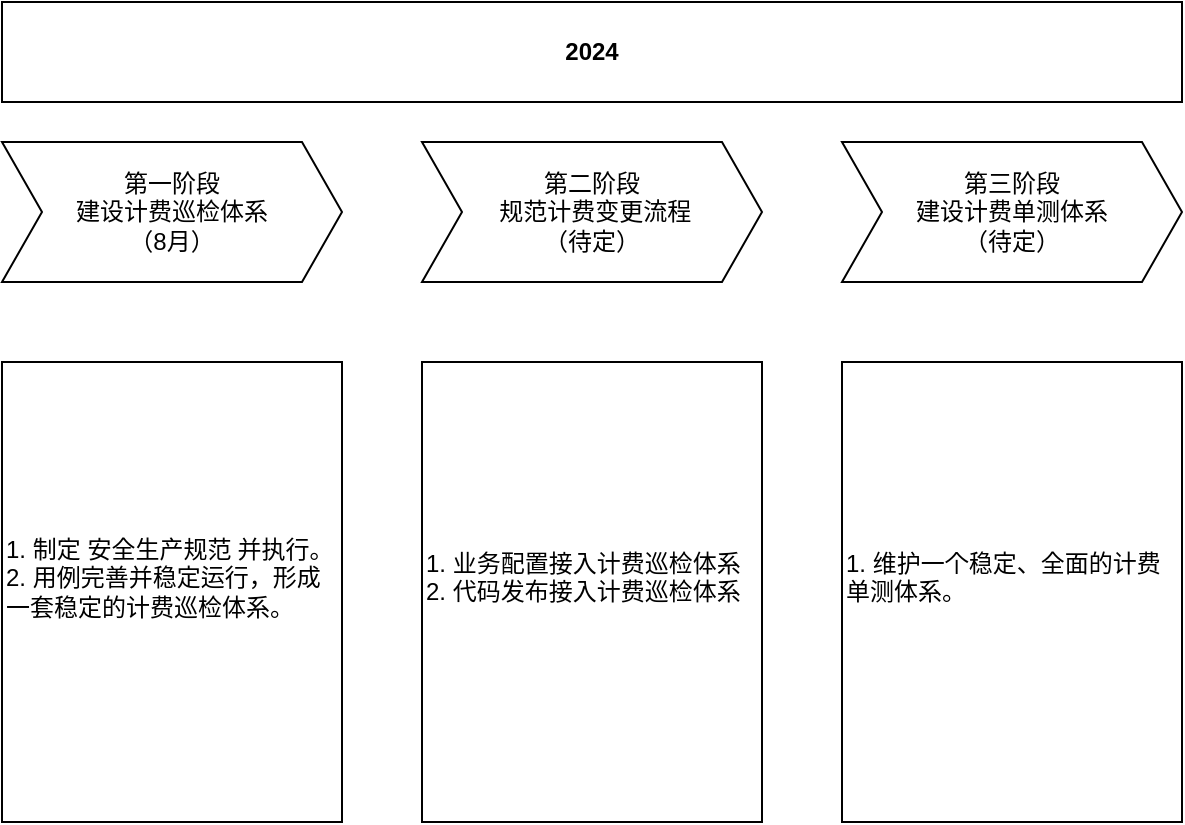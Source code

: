 <mxfile version="24.7.6">
  <diagram name="Page-1" id="d9b1e647-80fa-b4a2-5024-87a742678bcc">
    <mxGraphModel dx="1306" dy="1551" grid="1" gridSize="10" guides="1" tooltips="1" connect="1" arrows="1" fold="1" page="1" pageScale="1" pageWidth="1100" pageHeight="850" background="none" math="0" shadow="0">
      <root>
        <mxCell id="0" />
        <mxCell id="1" parent="0" />
        <mxCell id="hByDfbpF1siI-fQXKtIW-1" value="第一阶段&lt;div&gt;建设计费巡检体系&lt;div&gt;（8月）&lt;/div&gt;&lt;/div&gt;" style="shape=step;perimeter=stepPerimeter;whiteSpace=wrap;html=1;fixedSize=1;fillColor=none;labelBackgroundColor=none;" parent="1" vertex="1">
          <mxGeometry x="110" y="10" width="170" height="70" as="geometry" />
        </mxCell>
        <mxCell id="hByDfbpF1siI-fQXKtIW-2" value="第二阶段&lt;div&gt;&amp;nbsp;规范计费变更流程&lt;div&gt;（待定）&lt;/div&gt;&lt;/div&gt;" style="shape=step;perimeter=stepPerimeter;whiteSpace=wrap;html=1;fixedSize=1;fillColor=none;labelBackgroundColor=none;" parent="1" vertex="1">
          <mxGeometry x="320" y="10" width="170" height="70" as="geometry" />
        </mxCell>
        <mxCell id="hByDfbpF1siI-fQXKtIW-3" value="第三阶段&lt;div&gt;&lt;div&gt;建设计费单测体系&lt;/div&gt;&lt;div&gt;（待定）&lt;br&gt;&lt;/div&gt;&lt;/div&gt;" style="shape=step;perimeter=stepPerimeter;whiteSpace=wrap;html=1;fixedSize=1;fillColor=none;labelBackgroundColor=none;" parent="1" vertex="1">
          <mxGeometry x="530" y="10" width="170" height="70" as="geometry" />
        </mxCell>
        <mxCell id="hByDfbpF1siI-fQXKtIW-4" value="&lt;b&gt;2024&lt;/b&gt;" style="rounded=0;whiteSpace=wrap;html=1;fillColor=none;labelBackgroundColor=none;" parent="1" vertex="1">
          <mxGeometry x="110" y="-60" width="590" height="50" as="geometry" />
        </mxCell>
        <mxCell id="hByDfbpF1siI-fQXKtIW-5" value="&lt;div&gt;1. 制定&amp;nbsp;&lt;span style=&quot;background-color: initial; font-family: -webkit-standard; caret-color: rgb(0, 0, 0);&quot;&gt;安全生产规范 并执行。&lt;/span&gt;&lt;br&gt;&lt;/div&gt;2. 用例完善并稳定运行，形成一套稳定的计费巡检体系。&lt;div&gt;&lt;br&gt;&lt;/div&gt;" style="rounded=0;whiteSpace=wrap;html=1;fillColor=none;align=left;labelBackgroundColor=none;" parent="1" vertex="1">
          <mxGeometry x="110" y="120" width="170" height="230" as="geometry" />
        </mxCell>
        <mxCell id="hByDfbpF1siI-fQXKtIW-6" value="&lt;span style=&quot;&quot;&gt;1. 业务配置接入计费巡检体系&lt;/span&gt;&lt;div&gt;&lt;span style=&quot;&quot;&gt;2. 代码发布接入&lt;/span&gt;&lt;span style=&quot;background-color: initial;&quot;&gt;计费巡检体系&lt;/span&gt;&lt;/div&gt;&lt;div&gt;&lt;br&gt;&lt;/div&gt;" style="rounded=0;whiteSpace=wrap;html=1;fillColor=none;align=left;labelBackgroundColor=none;" parent="1" vertex="1">
          <mxGeometry x="320" y="120" width="170" height="230" as="geometry" />
        </mxCell>
        <mxCell id="hByDfbpF1siI-fQXKtIW-7" value="1. 维护一个稳定、全面的计费单测体系。&lt;div&gt;&lt;br&gt;&lt;/div&gt;" style="rounded=0;whiteSpace=wrap;html=1;fillColor=none;align=left;labelBackgroundColor=none;" parent="1" vertex="1">
          <mxGeometry x="530" y="120" width="170" height="230" as="geometry" />
        </mxCell>
      </root>
    </mxGraphModel>
  </diagram>
</mxfile>
